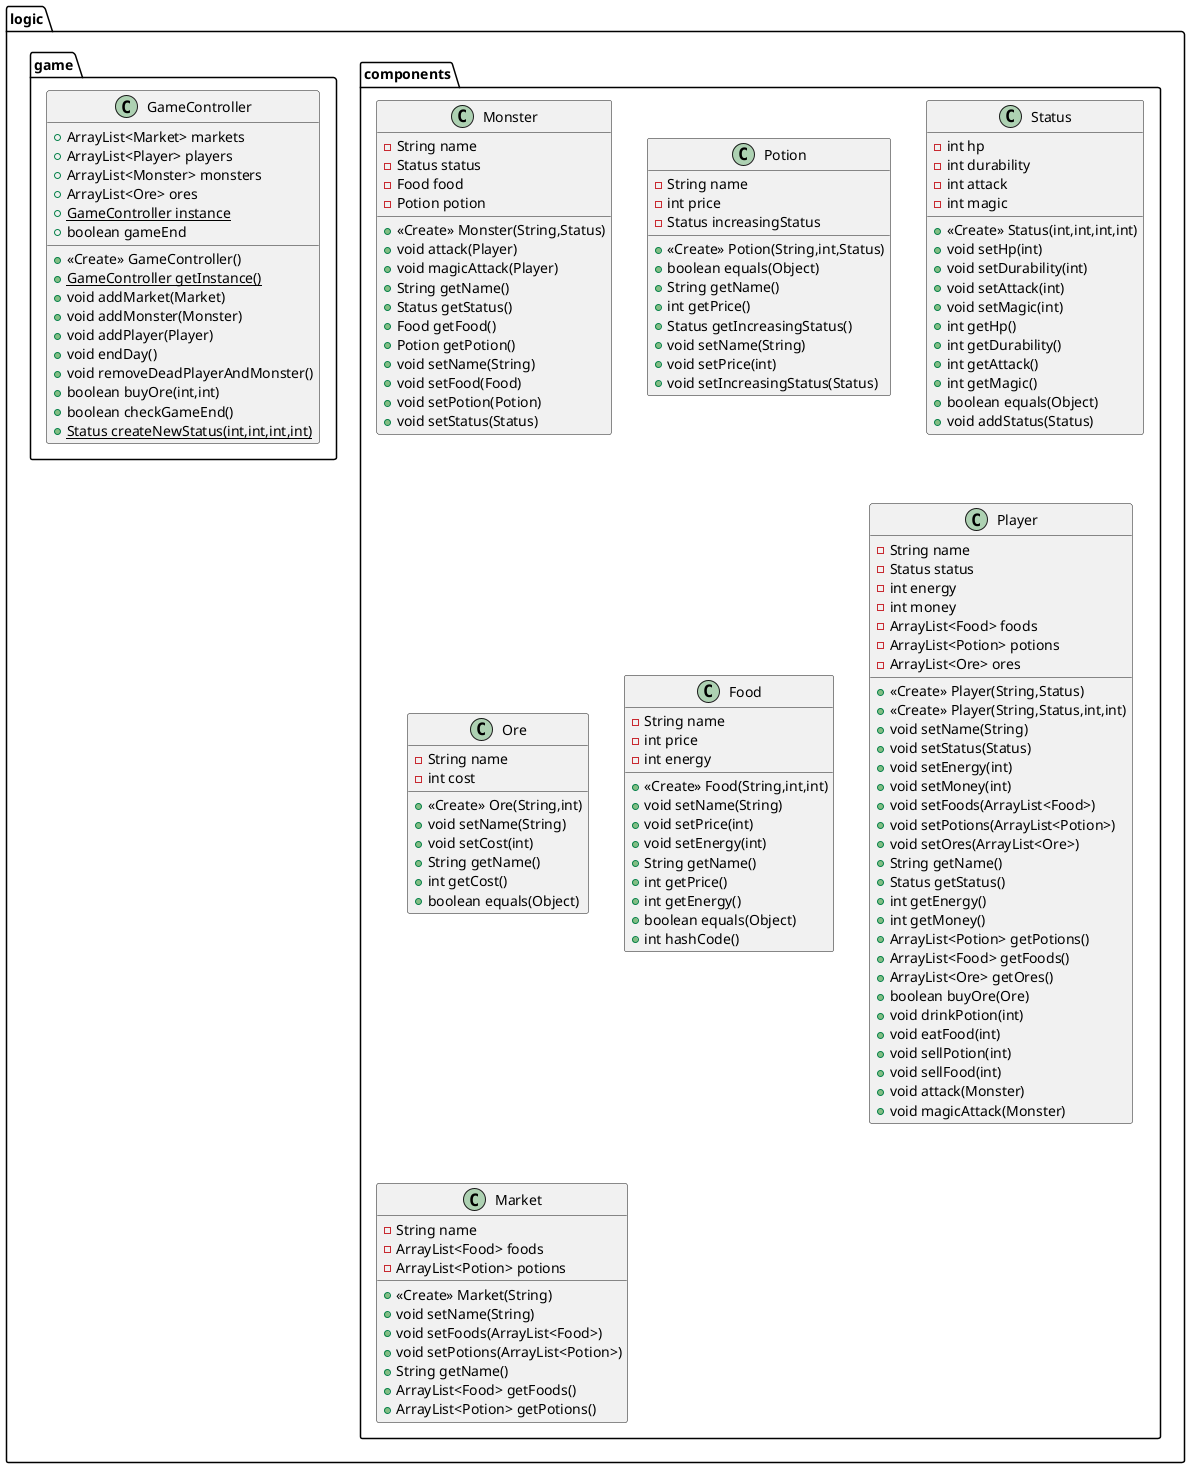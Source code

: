 @startuml
class logic.components.Monster {
- String name
- Status status
- Food food
- Potion potion
+ <<Create>> Monster(String,Status)
+ void attack(Player)
+ void magicAttack(Player)
+ String getName()
+ Status getStatus()
+ Food getFood()
+ Potion getPotion()
+ void setName(String)
+ void setFood(Food)
+ void setPotion(Potion)
+ void setStatus(Status)
}
class logic.components.Potion {
- String name
- int price
- Status increasingStatus
+ <<Create>> Potion(String,int,Status)
+ boolean equals(Object)
+ String getName()
+ int getPrice()
+ Status getIncreasingStatus()
+ void setName(String)
+ void setPrice(int)
+ void setIncreasingStatus(Status)
}
class logic.components.Status {
- int hp
- int durability
- int attack
- int magic
+ <<Create>> Status(int,int,int,int)
+ void setHp(int)
+ void setDurability(int)
+ void setAttack(int)
+ void setMagic(int)
+ int getHp()
+ int getDurability()
+ int getAttack()
+ int getMagic()
+ boolean equals(Object)
+ void addStatus(Status)
}
class logic.components.Ore {
- String name
- int cost
+ <<Create>> Ore(String,int)
+ void setName(String)
+ void setCost(int)
+ String getName()
+ int getCost()
+ boolean equals(Object)
}
class logic.game.GameController {
+ ArrayList<Market> markets
+ ArrayList<Player> players
+ ArrayList<Monster> monsters
+ ArrayList<Ore> ores
+ {static} GameController instance
+ boolean gameEnd
+ <<Create>> GameController()
+ {static} GameController getInstance()
+ void addMarket(Market)
+ void addMonster(Monster)
+ void addPlayer(Player)
+ void endDay()
+ void removeDeadPlayerAndMonster()
+ boolean buyOre(int,int)
+ boolean checkGameEnd()
+ {static} Status createNewStatus(int,int,int,int)
}
class logic.components.Food {
- String name
- int price
- int energy
+ <<Create>> Food(String,int,int)
+ void setName(String)
+ void setPrice(int)
+ void setEnergy(int)
+ String getName()
+ int getPrice()
+ int getEnergy()
+ boolean equals(Object)
+ int hashCode()
}
class logic.components.Player {
- String name
- Status status
- int energy
- int money
- ArrayList<Food> foods
- ArrayList<Potion> potions
- ArrayList<Ore> ores
+ <<Create>> Player(String,Status)
+ <<Create>> Player(String,Status,int,int)
+ void setName(String)
+ void setStatus(Status)
+ void setEnergy(int)
+ void setMoney(int)
+ void setFoods(ArrayList<Food>)
+ void setPotions(ArrayList<Potion>)
+ void setOres(ArrayList<Ore>)
+ String getName()
+ Status getStatus()
+ int getEnergy()
+ int getMoney()
+ ArrayList<Potion> getPotions()
+ ArrayList<Food> getFoods()
+ ArrayList<Ore> getOres()
+ boolean buyOre(Ore)
+ void drinkPotion(int)
+ void eatFood(int)
+ void sellPotion(int)
+ void sellFood(int)
+ void attack(Monster)
+ void magicAttack(Monster)
}
class logic.components.Market {
- String name
- ArrayList<Food> foods
- ArrayList<Potion> potions
+ <<Create>> Market(String)
+ void setName(String)
+ void setFoods(ArrayList<Food>)
+ void setPotions(ArrayList<Potion>)
+ String getName()
+ ArrayList<Food> getFoods()
+ ArrayList<Potion> getPotions()
}
@enduml
